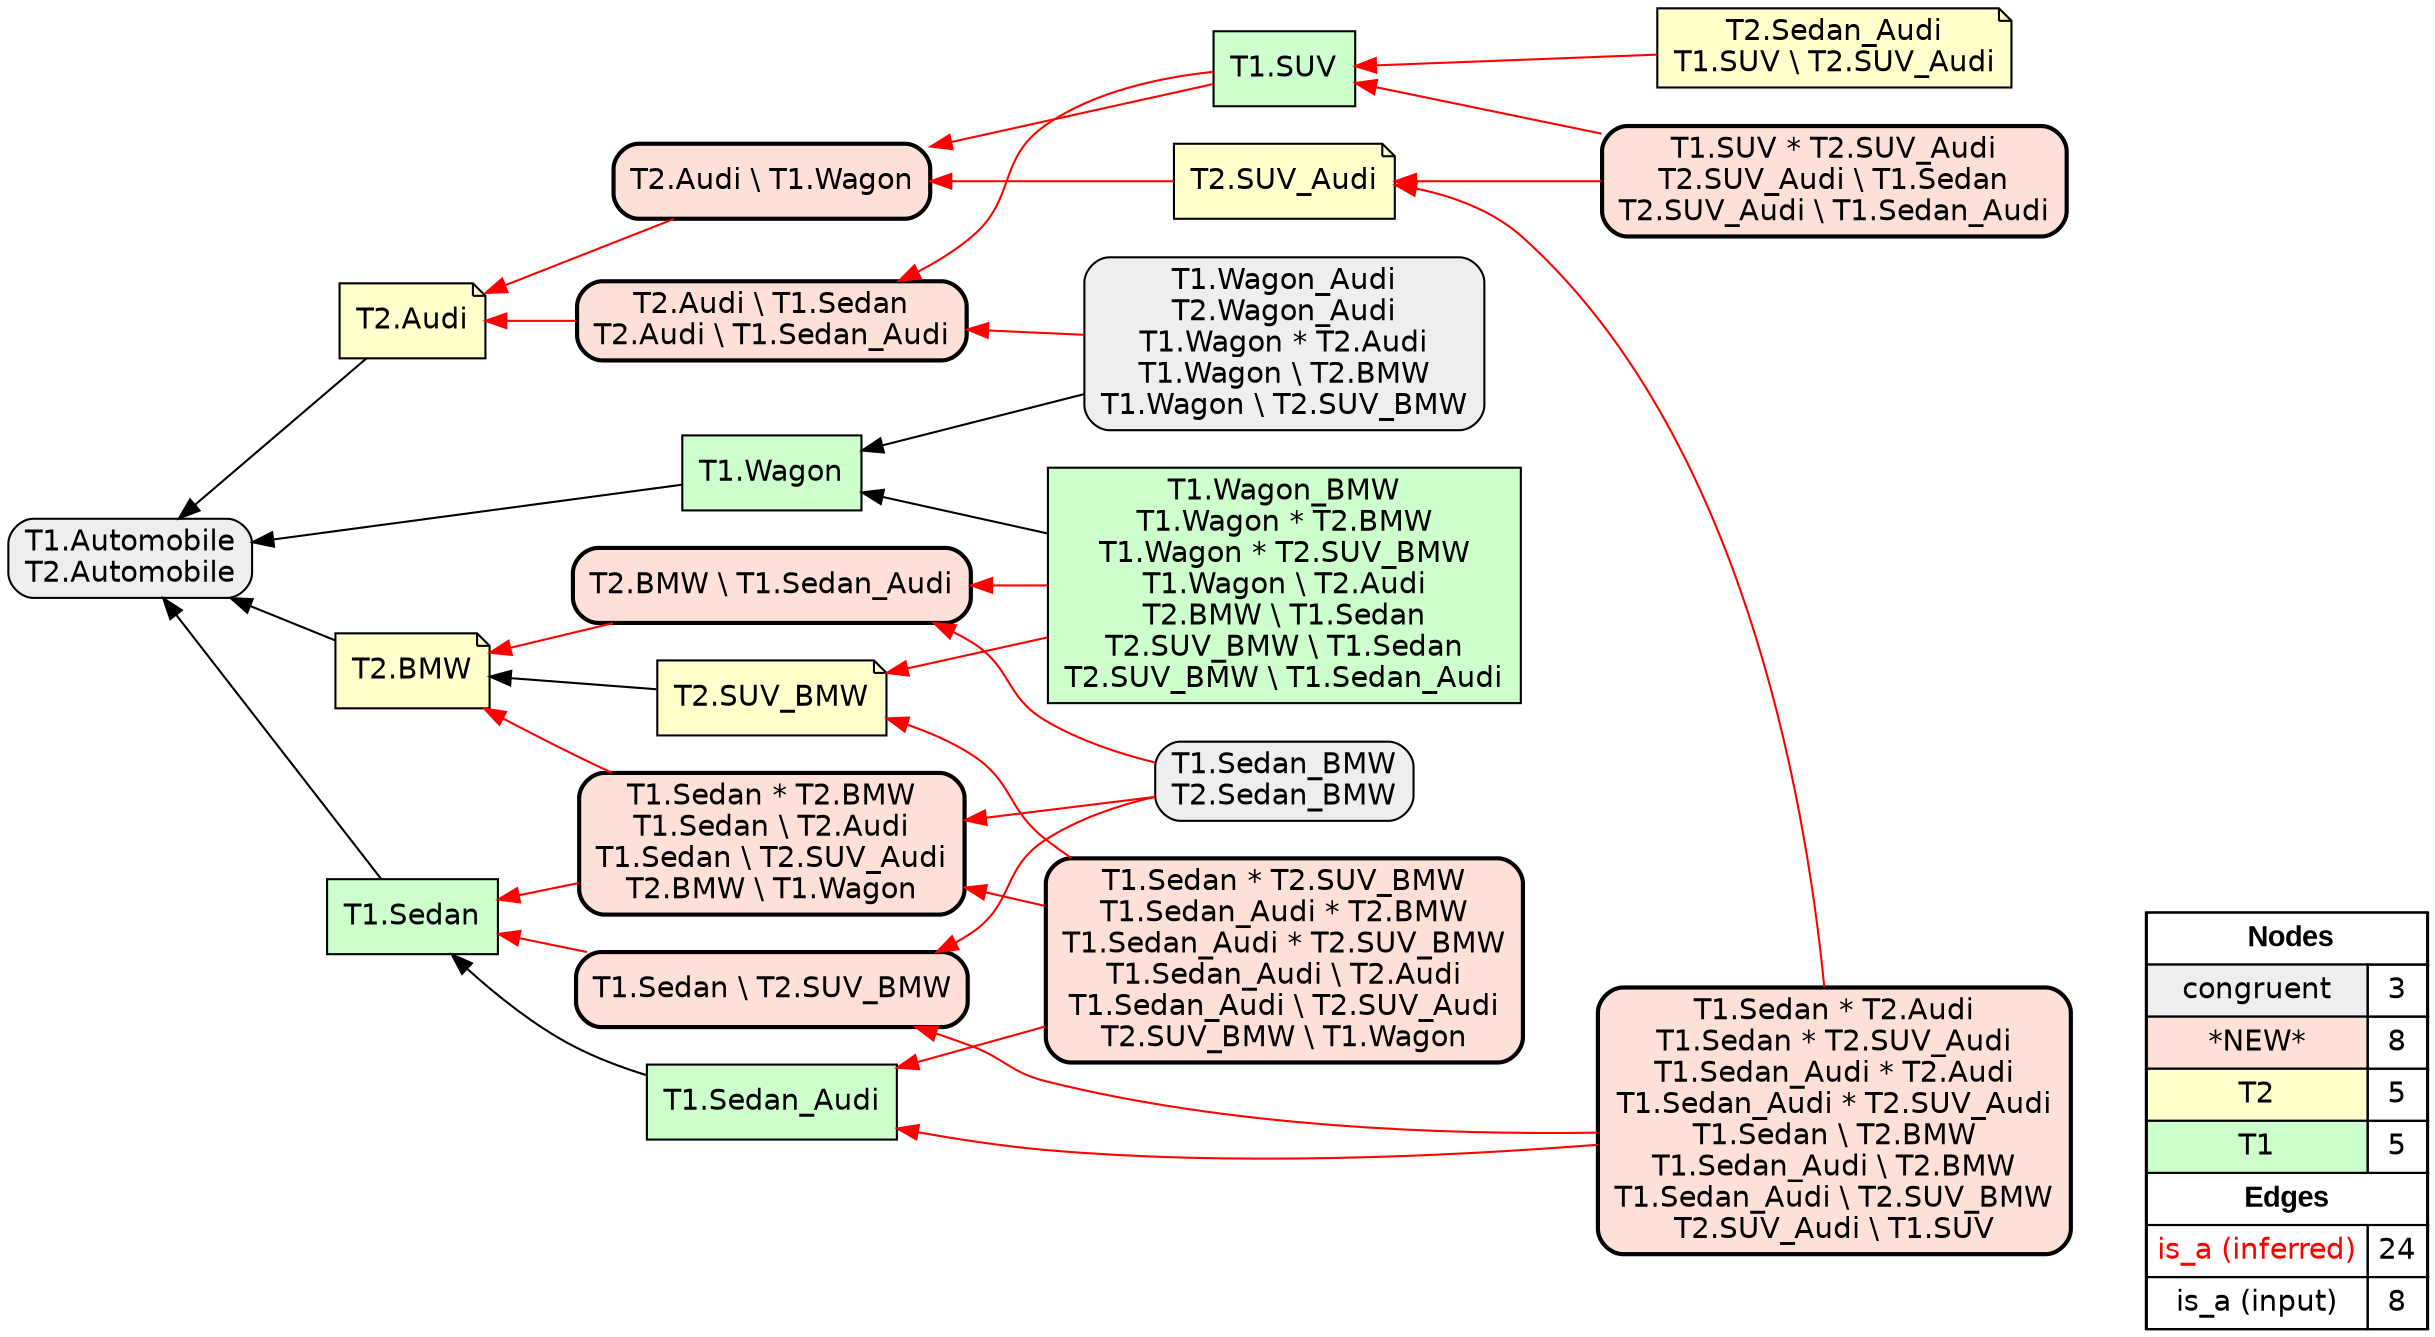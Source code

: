 digraph{
rankdir=RL
node[shape=box style="filled,rounded" fillcolor="#EEEEEE" fontname="helvetica"] 
"T1.Automobile\nT2.Automobile"
"T1.Sedan_BMW\nT2.Sedan_BMW"
"T1.Wagon_Audi\nT2.Wagon_Audi\nT1.Wagon * T2.Audi\nT1.Wagon \\ T2.BMW\nT1.Wagon \\ T2.SUV_BMW"
node[shape=box style="filled,rounded,bold" fillcolor="#FFE0D8" fontname="helvetica"] 
"T1.SUV * T2.SUV_Audi\nT2.SUV_Audi \\ T1.Sedan\nT2.SUV_Audi \\ T1.Sedan_Audi"
"T2.Audi \\ T1.Wagon"
"T2.Audi \\ T1.Sedan\nT2.Audi \\ T1.Sedan_Audi"
"T2.BMW \\ T1.Sedan_Audi"
"T1.Sedan \\ T2.SUV_BMW"
"T1.Sedan * T2.BMW\nT1.Sedan \\ T2.Audi\nT1.Sedan \\ T2.SUV_Audi\nT2.BMW \\ T1.Wagon"
"T1.Sedan * T2.SUV_BMW\nT1.Sedan_Audi * T2.BMW\nT1.Sedan_Audi * T2.SUV_BMW\nT1.Sedan_Audi \\ T2.Audi\nT1.Sedan_Audi \\ T2.SUV_Audi\nT2.SUV_BMW \\ T1.Wagon"
"T1.Sedan * T2.Audi\nT1.Sedan * T2.SUV_Audi\nT1.Sedan_Audi * T2.Audi\nT1.Sedan_Audi * T2.SUV_Audi\nT1.Sedan \\ T2.BMW\nT1.Sedan_Audi \\ T2.BMW\nT1.Sedan_Audi \\ T2.SUV_BMW\nT2.SUV_Audi \\ T1.SUV"
node[shape=note style=filled fillcolor="#FFFFCC" fontname="helvetica"] 
"T2.Audi"
"T2.SUV_BMW"
"T2.SUV_Audi"
"T2.BMW"
"T2.Sedan_Audi\nT1.SUV \\ T2.SUV_Audi"
node[shape=box style=filled fillcolor="#CCFFCC" fontname="helvetica"] 
"T1.Wagon_BMW\nT1.Wagon * T2.BMW\nT1.Wagon * T2.SUV_BMW\nT1.Wagon \\ T2.Audi\nT2.BMW \\ T1.Sedan\nT2.SUV_BMW \\ T1.Sedan\nT2.SUV_BMW \\ T1.Sedan_Audi"
"T1.Wagon"
"T1.SUV"
"T1.Sedan_Audi"
"T1.Sedan"
edge[arrowhead=normal style=dotted color="#000000" constraint=true penwidth=1]
edge[arrowhead=normal style=solid color="#FF0000" constraint=true penwidth=1]
"T1.Sedan * T2.SUV_BMW\nT1.Sedan_Audi * T2.BMW\nT1.Sedan_Audi * T2.SUV_BMW\nT1.Sedan_Audi \\ T2.Audi\nT1.Sedan_Audi \\ T2.SUV_Audi\nT2.SUV_BMW \\ T1.Wagon" -> "T1.Sedan_Audi"
"T1.SUV" -> "T2.Audi \\ T1.Sedan\nT2.Audi \\ T1.Sedan_Audi"
"T1.Sedan * T2.Audi\nT1.Sedan * T2.SUV_Audi\nT1.Sedan_Audi * T2.Audi\nT1.Sedan_Audi * T2.SUV_Audi\nT1.Sedan \\ T2.BMW\nT1.Sedan_Audi \\ T2.BMW\nT1.Sedan_Audi \\ T2.SUV_BMW\nT2.SUV_Audi \\ T1.SUV" -> "T1.Sedan_Audi"
"T2.Sedan_Audi\nT1.SUV \\ T2.SUV_Audi" -> "T1.SUV"
"T1.Sedan \\ T2.SUV_BMW" -> "T1.Sedan"
"T1.SUV * T2.SUV_Audi\nT2.SUV_Audi \\ T1.Sedan\nT2.SUV_Audi \\ T1.Sedan_Audi" -> "T1.SUV"
"T1.Wagon_Audi\nT2.Wagon_Audi\nT1.Wagon * T2.Audi\nT1.Wagon \\ T2.BMW\nT1.Wagon \\ T2.SUV_BMW" -> "T2.Audi \\ T1.Sedan\nT2.Audi \\ T1.Sedan_Audi"
"T1.Sedan * T2.Audi\nT1.Sedan * T2.SUV_Audi\nT1.Sedan_Audi * T2.Audi\nT1.Sedan_Audi * T2.SUV_Audi\nT1.Sedan \\ T2.BMW\nT1.Sedan_Audi \\ T2.BMW\nT1.Sedan_Audi \\ T2.SUV_BMW\nT2.SUV_Audi \\ T1.SUV" -> "T1.Sedan \\ T2.SUV_BMW"
"T1.SUV * T2.SUV_Audi\nT2.SUV_Audi \\ T1.Sedan\nT2.SUV_Audi \\ T1.Sedan_Audi" -> "T2.SUV_Audi"
"T1.Sedan * T2.Audi\nT1.Sedan * T2.SUV_Audi\nT1.Sedan_Audi * T2.Audi\nT1.Sedan_Audi * T2.SUV_Audi\nT1.Sedan \\ T2.BMW\nT1.Sedan_Audi \\ T2.BMW\nT1.Sedan_Audi \\ T2.SUV_BMW\nT2.SUV_Audi \\ T1.SUV" -> "T2.SUV_Audi"
"T1.Sedan * T2.BMW\nT1.Sedan \\ T2.Audi\nT1.Sedan \\ T2.SUV_Audi\nT2.BMW \\ T1.Wagon" -> "T2.BMW"
"T1.Sedan * T2.BMW\nT1.Sedan \\ T2.Audi\nT1.Sedan \\ T2.SUV_Audi\nT2.BMW \\ T1.Wagon" -> "T1.Sedan"
"T1.Sedan * T2.SUV_BMW\nT1.Sedan_Audi * T2.BMW\nT1.Sedan_Audi * T2.SUV_BMW\nT1.Sedan_Audi \\ T2.Audi\nT1.Sedan_Audi \\ T2.SUV_Audi\nT2.SUV_BMW \\ T1.Wagon" -> "T1.Sedan * T2.BMW\nT1.Sedan \\ T2.Audi\nT1.Sedan \\ T2.SUV_Audi\nT2.BMW \\ T1.Wagon"
"T1.SUV" -> "T2.Audi \\ T1.Wagon"
"T1.Sedan_BMW\nT2.Sedan_BMW" -> "T2.BMW \\ T1.Sedan_Audi"
"T1.Sedan_BMW\nT2.Sedan_BMW" -> "T1.Sedan * T2.BMW\nT1.Sedan \\ T2.Audi\nT1.Sedan \\ T2.SUV_Audi\nT2.BMW \\ T1.Wagon"
"T1.Sedan_BMW\nT2.Sedan_BMW" -> "T1.Sedan \\ T2.SUV_BMW"
"T1.Sedan * T2.SUV_BMW\nT1.Sedan_Audi * T2.BMW\nT1.Sedan_Audi * T2.SUV_BMW\nT1.Sedan_Audi \\ T2.Audi\nT1.Sedan_Audi \\ T2.SUV_Audi\nT2.SUV_BMW \\ T1.Wagon" -> "T2.SUV_BMW"
"T2.Audi \\ T1.Sedan\nT2.Audi \\ T1.Sedan_Audi" -> "T2.Audi"
"T2.Audi \\ T1.Wagon" -> "T2.Audi"
"T2.BMW \\ T1.Sedan_Audi" -> "T2.BMW"
"T1.Wagon_BMW\nT1.Wagon * T2.BMW\nT1.Wagon * T2.SUV_BMW\nT1.Wagon \\ T2.Audi\nT2.BMW \\ T1.Sedan\nT2.SUV_BMW \\ T1.Sedan\nT2.SUV_BMW \\ T1.Sedan_Audi" -> "T2.SUV_BMW"
"T1.Wagon_BMW\nT1.Wagon * T2.BMW\nT1.Wagon * T2.SUV_BMW\nT1.Wagon \\ T2.Audi\nT2.BMW \\ T1.Sedan\nT2.SUV_BMW \\ T1.Sedan\nT2.SUV_BMW \\ T1.Sedan_Audi" -> "T2.BMW \\ T1.Sedan_Audi"
"T2.SUV_Audi" -> "T2.Audi \\ T1.Wagon"
edge[arrowhead=normal style=solid color="#000000" constraint=true penwidth=1]
"T1.Wagon_Audi\nT2.Wagon_Audi\nT1.Wagon * T2.Audi\nT1.Wagon \\ T2.BMW\nT1.Wagon \\ T2.SUV_BMW" -> "T1.Wagon"
"T1.Wagon_BMW\nT1.Wagon * T2.BMW\nT1.Wagon * T2.SUV_BMW\nT1.Wagon \\ T2.Audi\nT2.BMW \\ T1.Sedan\nT2.SUV_BMW \\ T1.Sedan\nT2.SUV_BMW \\ T1.Sedan_Audi" -> "T1.Wagon"
"T1.Wagon" -> "T1.Automobile\nT2.Automobile"
"T1.Sedan" -> "T1.Automobile\nT2.Automobile"
"T1.Sedan_Audi" -> "T1.Sedan"
"T2.Audi" -> "T1.Automobile\nT2.Automobile"
"T2.BMW" -> "T1.Automobile\nT2.Automobile"
"T2.SUV_BMW" -> "T2.BMW"
node[shape=box] 
{rank=source Legend [fillcolor= white margin=0 label=< 
 <TABLE BORDER="0" CELLBORDER="1" CELLSPACING="0" CELLPADDING="4"> 
<TR> <TD COLSPAN="2"><font face="Arial Black"> Nodes</font></TD> </TR> 
<TR> 
 <TD bgcolor="#EEEEEE" fontname="helvetica">congruent</TD> 
 <TD>3</TD> 
 </TR> 
<TR> 
 <TD bgcolor="#FFE0D8" fontname="helvetica">*NEW*</TD> 
 <TD>8</TD> 
 </TR> 
<TR> 
 <TD bgcolor="#FFFFCC" fontname="helvetica">T2</TD> 
 <TD>5</TD> 
 </TR> 
<TR> 
 <TD bgcolor="#CCFFCC" fontname="helvetica">T1</TD> 
 <TD>5</TD> 
 </TR> 
<TR> <TD COLSPAN="2"><font face = "Arial Black"> Edges </font></TD> </TR> 
<TR> 
 <TD><font color ="#FF0000">is_a (inferred)</font></TD><TD>24</TD>
</TR>
<TR> 
 <TD><font color ="#000000">is_a (input)</font></TD><TD>8</TD>
</TR>
</TABLE> 
 >] } 
}